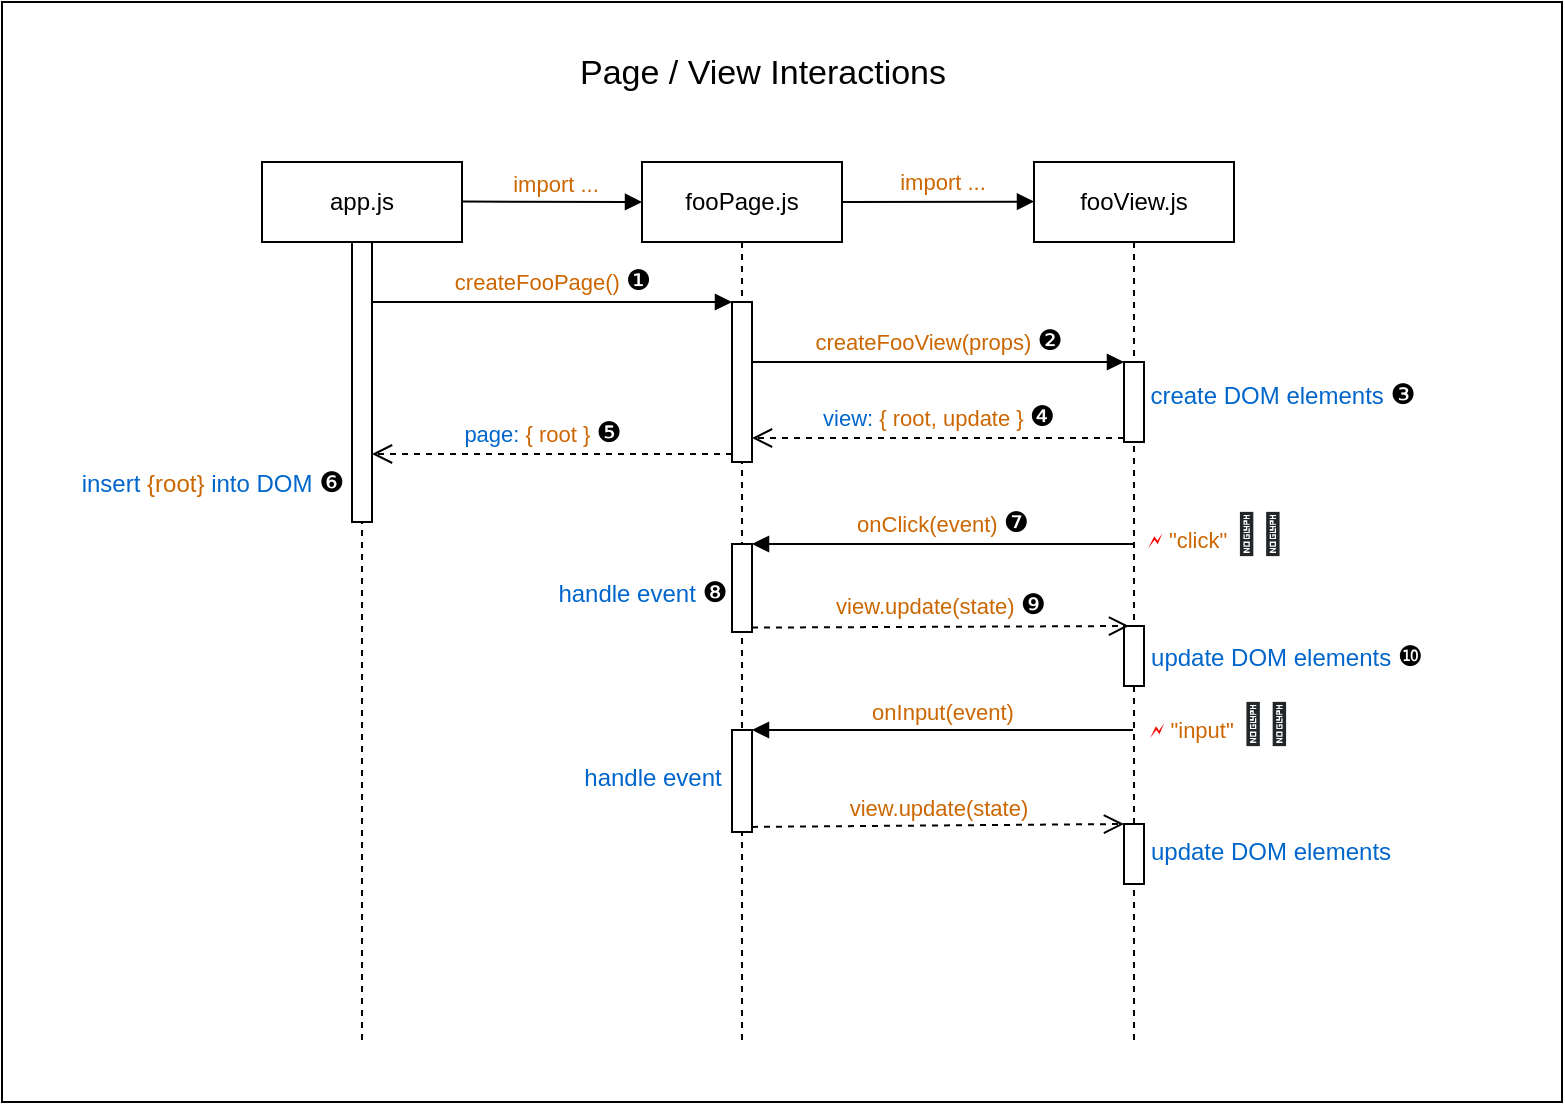 <mxfile version="18.0.1" type="device"><diagram id="YequcJCizVsGI7vgktus" name="Page-1"><mxGraphModel dx="1031" dy="609" grid="1" gridSize="10" guides="1" tooltips="1" connect="1" arrows="1" fold="1" page="1" pageScale="1" pageWidth="1169" pageHeight="827" math="0" shadow="0"><root><mxCell id="0"/><mxCell id="1" parent="0"/><mxCell id="ycpyfpxxyQ1TZ_kHMLkf-12" value="" style="rounded=0;whiteSpace=wrap;html=1;fontFamily=Helvetica;fontSize=14;fontColor=#CC6600;" parent="1" vertex="1"><mxGeometry x="130" y="130" width="780" height="550" as="geometry"/></mxCell><mxCell id="y2k3wXxTxsh7ltTxqkiD-1" value="app.js" style="shape=umlLifeline;perimeter=lifelinePerimeter;whiteSpace=wrap;html=1;container=1;collapsible=0;recursiveResize=0;outlineConnect=0;" parent="1" vertex="1"><mxGeometry x="260" y="210" width="100" height="440" as="geometry"/></mxCell><mxCell id="y2k3wXxTxsh7ltTxqkiD-3" value="" style="html=1;points=[];perimeter=orthogonalPerimeter;" parent="y2k3wXxTxsh7ltTxqkiD-1" vertex="1"><mxGeometry x="45" y="40" width="10" height="140" as="geometry"/></mxCell><mxCell id="y2k3wXxTxsh7ltTxqkiD-4" value="fooPage.js" style="shape=umlLifeline;perimeter=lifelinePerimeter;whiteSpace=wrap;html=1;container=1;collapsible=0;recursiveResize=0;outlineConnect=0;" parent="1" vertex="1"><mxGeometry x="450" y="210" width="100" height="440" as="geometry"/></mxCell><mxCell id="y2k3wXxTxsh7ltTxqkiD-20" value="&lt;font color=&quot;#0066cc&quot;&gt;handle event&amp;nbsp;&lt;/font&gt;&lt;font style=&quot;font-size: 14px;&quot;&gt;❽&lt;/font&gt;" style="text;html=1;resizable=0;autosize=1;align=center;verticalAlign=middle;points=[];fillColor=none;strokeColor=none;rounded=0;" parent="y2k3wXxTxsh7ltTxqkiD-4" vertex="1"><mxGeometry x="-50" y="205" width="100" height="20" as="geometry"/></mxCell><mxCell id="y2k3wXxTxsh7ltTxqkiD-21" value="&lt;font color=&quot;#0066cc&quot;&gt;handle event&lt;/font&gt;" style="text;html=1;resizable=0;autosize=1;align=center;verticalAlign=middle;points=[];fillColor=none;strokeColor=none;rounded=0;" parent="y2k3wXxTxsh7ltTxqkiD-4" vertex="1"><mxGeometry x="-35" y="298" width="80" height="20" as="geometry"/></mxCell><mxCell id="y2k3wXxTxsh7ltTxqkiD-34" value="" style="html=1;points=[];perimeter=orthogonalPerimeter;" parent="y2k3wXxTxsh7ltTxqkiD-4" vertex="1"><mxGeometry x="45" y="191" width="10" height="44" as="geometry"/></mxCell><mxCell id="y2k3wXxTxsh7ltTxqkiD-37" value="" style="html=1;points=[];perimeter=orthogonalPerimeter;" parent="y2k3wXxTxsh7ltTxqkiD-4" vertex="1"><mxGeometry x="45" y="284" width="10" height="51" as="geometry"/></mxCell><mxCell id="y2k3wXxTxsh7ltTxqkiD-40" value="" style="html=1;points=[];perimeter=orthogonalPerimeter;" parent="y2k3wXxTxsh7ltTxqkiD-4" vertex="1"><mxGeometry x="45" y="70" width="10" height="80" as="geometry"/></mxCell><mxCell id="y2k3wXxTxsh7ltTxqkiD-9" value="fooView.js" style="shape=umlLifeline;perimeter=lifelinePerimeter;whiteSpace=wrap;html=1;container=1;collapsible=0;recursiveResize=0;outlineConnect=0;" parent="1" vertex="1"><mxGeometry x="646" y="210" width="100" height="440" as="geometry"/></mxCell><mxCell id="y2k3wXxTxsh7ltTxqkiD-15" value="" style="rounded=0;whiteSpace=wrap;html=1;" parent="y2k3wXxTxsh7ltTxqkiD-9" vertex="1"><mxGeometry x="45" y="232" width="10" height="30" as="geometry"/></mxCell><mxCell id="y2k3wXxTxsh7ltTxqkiD-23" value="" style="rounded=0;whiteSpace=wrap;html=1;" parent="y2k3wXxTxsh7ltTxqkiD-9" vertex="1"><mxGeometry x="45" y="331" width="10" height="30" as="geometry"/></mxCell><mxCell id="y2k3wXxTxsh7ltTxqkiD-43" value="" style="html=1;points=[];perimeter=orthogonalPerimeter;" parent="y2k3wXxTxsh7ltTxqkiD-9" vertex="1"><mxGeometry x="45" y="100" width="10" height="40" as="geometry"/></mxCell><mxCell id="y2k3wXxTxsh7ltTxqkiD-22" value="&lt;font color=&quot;#0066cc&quot;&gt;update DOM elements&amp;nbsp;&lt;/font&gt;&lt;font style=&quot;font-size: 14px;&quot;&gt;❿&lt;/font&gt;" style="text;html=1;resizable=0;autosize=1;align=center;verticalAlign=middle;points=[];fillColor=none;strokeColor=none;rounded=0;" parent="1" vertex="1"><mxGeometry x="697" y="447" width="150" height="20" as="geometry"/></mxCell><mxCell id="y2k3wXxTxsh7ltTxqkiD-24" value="&lt;font color=&quot;#0066cc&quot;&gt;update DOM elements&lt;/font&gt;" style="text;html=1;resizable=0;autosize=1;align=center;verticalAlign=middle;points=[];fillColor=none;strokeColor=none;rounded=0;" parent="1" vertex="1"><mxGeometry x="694" y="545" width="140" height="20" as="geometry"/></mxCell><mxCell id="y2k3wXxTxsh7ltTxqkiD-36" value="&lt;font color=&quot;#cc6600&quot;&gt;view.update(state)&amp;nbsp;&lt;/font&gt;&lt;font style=&quot;font-size: 14px;&quot;&gt;❾&lt;/font&gt;" style="html=1;verticalAlign=bottom;endArrow=open;dashed=1;endSize=8;exitX=1;exitY=0.95;rounded=0;entryX=0.25;entryY=0;entryDx=0;entryDy=0;" parent="1" source="y2k3wXxTxsh7ltTxqkiD-34" target="y2k3wXxTxsh7ltTxqkiD-15" edge="1"><mxGeometry relative="1" as="geometry"><mxPoint x="690" y="453" as="targetPoint"/></mxGeometry></mxCell><mxCell id="y2k3wXxTxsh7ltTxqkiD-35" value="&lt;font color=&quot;#cc6600&quot;&gt;onClick(event)&lt;/font&gt;&lt;font color=&quot;#0066cc&quot;&gt;&amp;nbsp;&lt;/font&gt;&lt;font style=&quot;font-size: 14px;&quot;&gt;❼&lt;/font&gt;" style="html=1;verticalAlign=bottom;endArrow=block;entryX=1;entryY=0;rounded=0;" parent="1" target="y2k3wXxTxsh7ltTxqkiD-34" edge="1"><mxGeometry relative="1" as="geometry"><mxPoint x="695.5" y="401" as="sourcePoint"/></mxGeometry></mxCell><mxCell id="y2k3wXxTxsh7ltTxqkiD-39" value="&lt;font color=&quot;#cc6600&quot;&gt;view.update(state)&lt;/font&gt;" style="html=1;verticalAlign=bottom;endArrow=open;dashed=1;endSize=8;exitX=1;exitY=0.95;rounded=0;entryX=0;entryY=0;entryDx=0;entryDy=0;" parent="1" source="y2k3wXxTxsh7ltTxqkiD-37" target="y2k3wXxTxsh7ltTxqkiD-23" edge="1"><mxGeometry relative="1" as="geometry"><mxPoint x="690" y="552" as="targetPoint"/></mxGeometry></mxCell><mxCell id="y2k3wXxTxsh7ltTxqkiD-38" value="&lt;span style=&quot;color: rgb(204, 102, 0);&quot;&gt;onInput(event)&lt;/span&gt;" style="html=1;verticalAlign=bottom;endArrow=block;entryX=1;entryY=0;rounded=0;" parent="1" target="y2k3wXxTxsh7ltTxqkiD-37" edge="1"><mxGeometry relative="1" as="geometry"><mxPoint x="695.5" y="494" as="sourcePoint"/></mxGeometry></mxCell><mxCell id="y2k3wXxTxsh7ltTxqkiD-41" value="&lt;font color=&quot;#cc6600&quot;&gt;createFooPage()&amp;nbsp;&lt;/font&gt;&lt;font style=&quot;font-size: 14px;&quot;&gt;❶&lt;/font&gt;" style="html=1;verticalAlign=bottom;endArrow=block;entryX=0;entryY=0;rounded=0;" parent="1" source="y2k3wXxTxsh7ltTxqkiD-3" target="y2k3wXxTxsh7ltTxqkiD-40" edge="1"><mxGeometry relative="1" as="geometry"><mxPoint x="330" y="290" as="sourcePoint"/></mxGeometry></mxCell><mxCell id="y2k3wXxTxsh7ltTxqkiD-42" value="&lt;font color=&quot;#0066cc&quot;&gt;page:&lt;/font&gt;&lt;font color=&quot;#cc6600&quot;&gt; { root }&amp;nbsp;&lt;/font&gt;&lt;font style=&quot;font-size: 14px;&quot;&gt;❺&lt;/font&gt;" style="html=1;verticalAlign=bottom;endArrow=open;dashed=1;endSize=8;exitX=0;exitY=0.95;rounded=0;" parent="1" source="y2k3wXxTxsh7ltTxqkiD-40" target="y2k3wXxTxsh7ltTxqkiD-3" edge="1"><mxGeometry x="0.056" relative="1" as="geometry"><mxPoint x="330" y="366" as="targetPoint"/><mxPoint as="offset"/></mxGeometry></mxCell><mxCell id="y2k3wXxTxsh7ltTxqkiD-44" value="&lt;font color=&quot;#cc6600&quot;&gt;createFooView(props)&amp;nbsp;&lt;/font&gt;&lt;font style=&quot;font-size: 14px;&quot;&gt;❷&lt;/font&gt;" style="html=1;verticalAlign=bottom;endArrow=block;entryX=0;entryY=0;rounded=0;" parent="1" source="y2k3wXxTxsh7ltTxqkiD-40" target="y2k3wXxTxsh7ltTxqkiD-43" edge="1"><mxGeometry relative="1" as="geometry"><mxPoint x="510" y="310" as="sourcePoint"/></mxGeometry></mxCell><mxCell id="y2k3wXxTxsh7ltTxqkiD-45" value="&lt;font color=&quot;#0066cc&quot;&gt;view:&lt;/font&gt;&lt;font color=&quot;#cc6600&quot;&gt; { root, update }&amp;nbsp;&lt;/font&gt;&lt;font style=&quot;font-size: 14px;&quot;&gt;❹&lt;/font&gt;" style="html=1;verticalAlign=bottom;endArrow=open;dashed=1;endSize=8;exitX=0;exitY=0.95;rounded=0;" parent="1" source="y2k3wXxTxsh7ltTxqkiD-43" target="y2k3wXxTxsh7ltTxqkiD-40" edge="1"><mxGeometry relative="1" as="geometry"><mxPoint x="510" y="358" as="targetPoint"/></mxGeometry></mxCell><mxCell id="ycpyfpxxyQ1TZ_kHMLkf-1" value="&lt;font style=&quot;&quot;&gt;&lt;font face=&quot;Times New Roman&quot; style=&quot;&quot;&gt;&lt;font color=&quot;#000000&quot;&gt;&lt;span style=&quot;font-size: 12px;&quot;&gt;&amp;nbsp;&lt;/span&gt;&lt;/font&gt;&lt;/font&gt;&lt;/font&gt;&lt;font face=&quot;Helvetica&quot; color=&quot;#cc6600&quot;&gt;import ...&lt;/font&gt;" style="html=1;verticalAlign=bottom;endArrow=block;rounded=0;fontFamily=Lucida Console;fontColor=#994C00;exitX=1;exitY=0.045;exitDx=0;exitDy=0;exitPerimeter=0;" parent="1" source="y2k3wXxTxsh7ltTxqkiD-1" edge="1"><mxGeometry width="80" relative="1" as="geometry"><mxPoint x="370" y="230" as="sourcePoint"/><mxPoint x="450" y="230" as="targetPoint"/></mxGeometry></mxCell><mxCell id="ycpyfpxxyQ1TZ_kHMLkf-2" value="&lt;span style=&quot;color: rgb(0, 0, 0); font-family: &amp;quot;Times New Roman&amp;quot;; font-size: medium;&quot;&gt;&amp;nbsp;&lt;/span&gt;&lt;font color=&quot;#cc6600&quot; face=&quot;Helvetica&quot;&gt;import ...&lt;/font&gt;" style="html=1;verticalAlign=bottom;endArrow=block;rounded=0;fontFamily=Lucida Console;fontColor=#994C00;entryX=0.14;entryY=0.045;entryDx=0;entryDy=0;entryPerimeter=0;" parent="1" edge="1"><mxGeometry width="80" relative="1" as="geometry"><mxPoint x="550" y="230" as="sourcePoint"/><mxPoint x="646" y="229.8" as="targetPoint"/></mxGeometry></mxCell><mxCell id="ycpyfpxxyQ1TZ_kHMLkf-3" value="&lt;font color=&quot;#0066cc&quot;&gt;create DOM elements&amp;nbsp;&lt;/font&gt;&lt;font style=&quot;font-size: 14px;&quot;&gt;❸&lt;/font&gt;" style="text;html=1;resizable=0;autosize=1;align=center;verticalAlign=middle;points=[];fillColor=none;strokeColor=none;rounded=0;" parent="1" vertex="1"><mxGeometry x="695" y="316" width="150" height="20" as="geometry"/></mxCell><mxCell id="ycpyfpxxyQ1TZ_kHMLkf-9" value="&lt;font color=&quot;#0066cc&quot;&gt;insert &lt;/font&gt;&lt;font color=&quot;#cc6600&quot;&gt;{root}&lt;/font&gt;&lt;font color=&quot;#0066cc&quot;&gt; into DOM&amp;nbsp;&lt;/font&gt;&lt;font style=&quot;font-size: 14px;&quot;&gt;❻&lt;/font&gt;" style="text;html=1;resizable=0;autosize=1;align=center;verticalAlign=middle;points=[];fillColor=none;strokeColor=none;rounded=0;" parent="1" vertex="1"><mxGeometry x="160" y="360" width="150" height="20" as="geometry"/></mxCell><mxCell id="ycpyfpxxyQ1TZ_kHMLkf-13" value="&lt;font style=&quot;font-size: 17px;&quot; color=&quot;#000000&quot;&gt;Page / View Interactions&lt;/font&gt;" style="text;html=1;resizable=0;autosize=1;align=center;verticalAlign=middle;points=[];fillColor=none;strokeColor=none;rounded=0;fontFamily=Helvetica;fontSize=14;fontColor=#CC6600;" parent="1" vertex="1"><mxGeometry x="410" y="156" width="200" height="20" as="geometry"/></mxCell><mxCell id="ycpyfpxxyQ1TZ_kHMLkf-14" value="&lt;span style=&quot;color: rgb(255, 0, 0); font-size: 11px; background-color: rgb(255, 255, 255);&quot;&gt;🗲 &lt;/span&gt;&lt;span style=&quot;font-size: 11px; background-color: rgb(255, 255, 255);&quot;&gt;&lt;font color=&quot;#cc6600&quot;&gt;&quot;click&quot;&lt;/font&gt;&lt;font color=&quot;#0066cc&quot;&gt;&amp;nbsp;&lt;/font&gt;&lt;/span&gt;&lt;span style=&quot;color: rgb(35, 38, 41); font-family: -apple-system, BlinkMacSystemFont, &amp;quot;Segoe UI Adjusted&amp;quot;, &amp;quot;Segoe UI&amp;quot;, &amp;quot;Liberation Sans&amp;quot;, sans-serif; text-align: left;&quot;&gt;&lt;font style=&quot;font-size: 20px;&quot;&gt;👩‍💻&lt;/font&gt;&lt;/span&gt;" style="text;html=1;resizable=0;autosize=1;align=center;verticalAlign=middle;points=[];fillColor=none;strokeColor=none;rounded=0;fontFamily=Helvetica;fontSize=17;fontColor=#000000;" parent="1" vertex="1"><mxGeometry x="692" y="381" width="90" height="30" as="geometry"/></mxCell><mxCell id="ycpyfpxxyQ1TZ_kHMLkf-15" value="&lt;div style=&quot;text-align: left;&quot;&gt;&lt;span style=&quot;color: rgb(255, 0, 0); font-size: 11px; background-color: rgb(255, 255, 255);&quot;&gt;🗲 &lt;/span&gt;&lt;span style=&quot;background-color: rgb(255, 255, 255);&quot;&gt;&lt;font style=&quot;font-size: 11px;&quot; color=&quot;#cc6600&quot;&gt;&quot;input&quot;&amp;nbsp;&lt;/font&gt;&lt;/span&gt;&lt;span style=&quot;color: rgb(35, 38, 41); font-family: -apple-system, BlinkMacSystemFont, &amp;quot;Segoe UI Adjusted&amp;quot;, &amp;quot;Segoe UI&amp;quot;, &amp;quot;Liberation Sans&amp;quot;, sans-serif; background-color: initial;&quot;&gt;&lt;font style=&quot;font-size: 20px;&quot;&gt;👩‍💻&lt;/font&gt;&lt;/span&gt;&lt;/div&gt;" style="text;html=1;resizable=0;autosize=1;align=center;verticalAlign=middle;points=[];fillColor=none;strokeColor=none;rounded=0;fontFamily=Helvetica;fontSize=17;fontColor=#000000;" parent="1" vertex="1"><mxGeometry x="694" y="476" width="90" height="30" as="geometry"/></mxCell></root></mxGraphModel></diagram></mxfile>